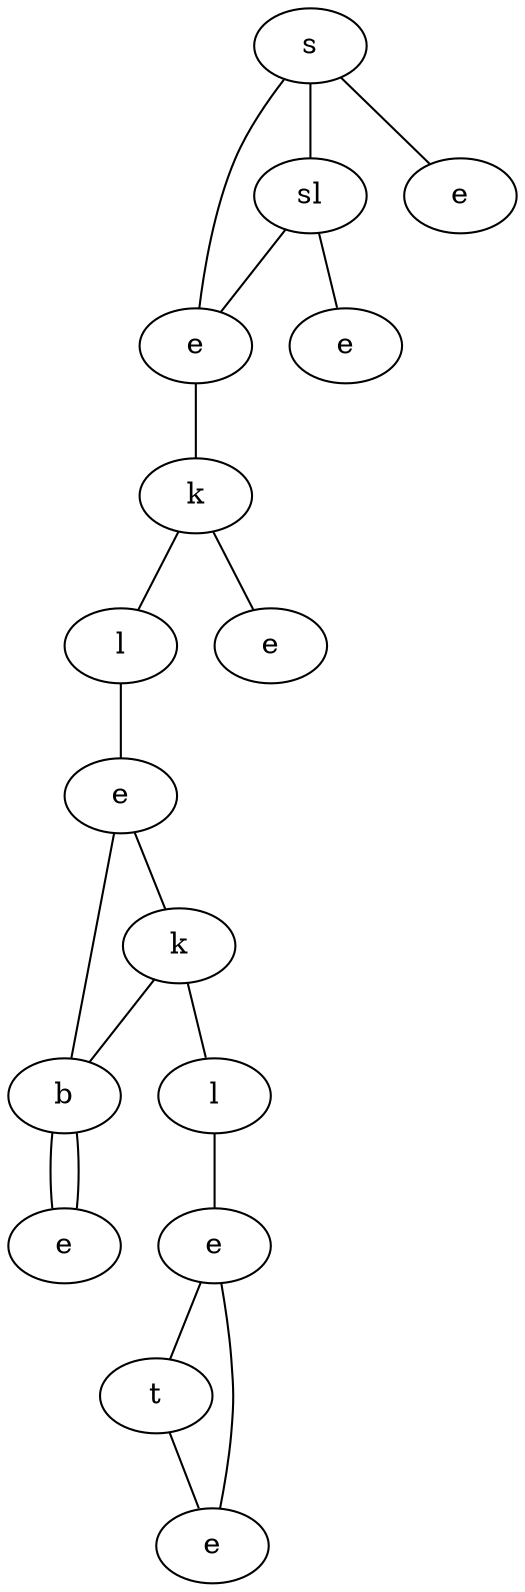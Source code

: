 graph {
qoLc[label="s"]
wHYQ[label="sl"]
maSn[label="e"]
pvhg[label="e"]
yEGz[label="e"]
FogA[label="k"]
ZGFR[label="l"]
bjxV[label="e"]
oSxb[label="e"]
AYZE[label="k"]
irQb[label="b"]
zrrr[label="l"]
KPLn[label="e"]
eHBh[label="e"]
RJQG[label="t"]
NZIL[label="e"]
qoLc -- wHYQ
qoLc -- maSn
qoLc -- pvhg
wHYQ -- maSn
wHYQ -- yEGz
maSn -- FogA
FogA -- ZGFR
FogA -- bjxV
ZGFR -- oSxb
oSxb -- AYZE
oSxb -- irQb
AYZE -- irQb
AYZE -- zrrr
irQb -- KPLn
irQb -- KPLn
zrrr -- eHBh
eHBh -- RJQG
eHBh -- NZIL
RJQG -- NZIL
}